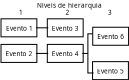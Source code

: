<?xml version="1.0" encoding="UTF-8"?>
<dia:diagram xmlns:dia="http://www.lysator.liu.se/~alla/dia/">
  <dia:layer name="Background" visible="true">
    <dia:group>
      <dia:object type="Flowchart - Box" version="0" id="O0">
        <dia:attribute name="obj_pos">
          <dia:point val="14.252,8.2"/>
        </dia:attribute>
        <dia:attribute name="obj_bb">
          <dia:rectangle val="14.252,8.199;17.654,10.001"/>
        </dia:attribute>
        <dia:attribute name="elem_corner">
          <dia:point val="14.252,8.2"/>
        </dia:attribute>
        <dia:attribute name="elem_width">
          <dia:real val="3.401"/>
        </dia:attribute>
        <dia:attribute name="elem_height">
          <dia:real val="1.801"/>
        </dia:attribute>
        <dia:attribute name="border_width">
          <dia:real val="0.001"/>
        </dia:attribute>
        <dia:attribute name="show_background">
          <dia:boolean val="true"/>
        </dia:attribute>
        <dia:attribute name="padding">
          <dia:real val="0.5"/>
        </dia:attribute>
        <dia:attribute name="text">
          <dia:composite type="text">
            <dia:attribute name="string">
              <dia:string>#Evento 1#</dia:string>
            </dia:attribute>
            <dia:attribute name="font">
              <dia:font family="sans" style="0" name="Helvetica"/>
            </dia:attribute>
            <dia:attribute name="height">
              <dia:real val="0.8"/>
            </dia:attribute>
            <dia:attribute name="pos">
              <dia:point val="15.953,9.25"/>
            </dia:attribute>
            <dia:attribute name="color">
              <dia:color val="#000000"/>
            </dia:attribute>
            <dia:attribute name="alignment">
              <dia:enum val="1"/>
            </dia:attribute>
          </dia:composite>
        </dia:attribute>
      </dia:object>
      <dia:object type="Flowchart - Box" version="0" id="O1">
        <dia:attribute name="obj_pos">
          <dia:point val="14.252,10.759"/>
        </dia:attribute>
        <dia:attribute name="obj_bb">
          <dia:rectangle val="14.252,10.759;17.654,12.561"/>
        </dia:attribute>
        <dia:attribute name="elem_corner">
          <dia:point val="14.252,10.759"/>
        </dia:attribute>
        <dia:attribute name="elem_width">
          <dia:real val="3.401"/>
        </dia:attribute>
        <dia:attribute name="elem_height">
          <dia:real val="1.801"/>
        </dia:attribute>
        <dia:attribute name="border_width">
          <dia:real val="0.001"/>
        </dia:attribute>
        <dia:attribute name="show_background">
          <dia:boolean val="true"/>
        </dia:attribute>
        <dia:attribute name="padding">
          <dia:real val="0.5"/>
        </dia:attribute>
        <dia:attribute name="text">
          <dia:composite type="text">
            <dia:attribute name="string">
              <dia:string>#Evento 2#</dia:string>
            </dia:attribute>
            <dia:attribute name="font">
              <dia:font family="sans" style="0" name="Helvetica"/>
            </dia:attribute>
            <dia:attribute name="height">
              <dia:real val="0.8"/>
            </dia:attribute>
            <dia:attribute name="pos">
              <dia:point val="15.953,11.81"/>
            </dia:attribute>
            <dia:attribute name="color">
              <dia:color val="#000000"/>
            </dia:attribute>
            <dia:attribute name="alignment">
              <dia:enum val="1"/>
            </dia:attribute>
          </dia:composite>
        </dia:attribute>
      </dia:object>
      <dia:object type="Flowchart - Box" version="0" id="O2">
        <dia:attribute name="obj_pos">
          <dia:point val="18.882,8.2"/>
        </dia:attribute>
        <dia:attribute name="obj_bb">
          <dia:rectangle val="18.881,8.199;22.284,10.001"/>
        </dia:attribute>
        <dia:attribute name="elem_corner">
          <dia:point val="18.882,8.2"/>
        </dia:attribute>
        <dia:attribute name="elem_width">
          <dia:real val="3.401"/>
        </dia:attribute>
        <dia:attribute name="elem_height">
          <dia:real val="1.801"/>
        </dia:attribute>
        <dia:attribute name="border_width">
          <dia:real val="0.001"/>
        </dia:attribute>
        <dia:attribute name="show_background">
          <dia:boolean val="true"/>
        </dia:attribute>
        <dia:attribute name="padding">
          <dia:real val="0.5"/>
        </dia:attribute>
        <dia:attribute name="text">
          <dia:composite type="text">
            <dia:attribute name="string">
              <dia:string>#Evento 3#</dia:string>
            </dia:attribute>
            <dia:attribute name="font">
              <dia:font family="sans" style="0" name="Helvetica"/>
            </dia:attribute>
            <dia:attribute name="height">
              <dia:real val="0.8"/>
            </dia:attribute>
            <dia:attribute name="pos">
              <dia:point val="20.582,9.25"/>
            </dia:attribute>
            <dia:attribute name="color">
              <dia:color val="#000000"/>
            </dia:attribute>
            <dia:attribute name="alignment">
              <dia:enum val="1"/>
            </dia:attribute>
          </dia:composite>
        </dia:attribute>
      </dia:object>
      <dia:object type="Flowchart - Box" version="0" id="O3">
        <dia:attribute name="obj_pos">
          <dia:point val="18.882,10.759"/>
        </dia:attribute>
        <dia:attribute name="obj_bb">
          <dia:rectangle val="18.881,10.759;22.284,12.561"/>
        </dia:attribute>
        <dia:attribute name="elem_corner">
          <dia:point val="18.882,10.759"/>
        </dia:attribute>
        <dia:attribute name="elem_width">
          <dia:real val="3.401"/>
        </dia:attribute>
        <dia:attribute name="elem_height">
          <dia:real val="1.801"/>
        </dia:attribute>
        <dia:attribute name="border_width">
          <dia:real val="0.001"/>
        </dia:attribute>
        <dia:attribute name="show_background">
          <dia:boolean val="true"/>
        </dia:attribute>
        <dia:attribute name="padding">
          <dia:real val="0.5"/>
        </dia:attribute>
        <dia:attribute name="text">
          <dia:composite type="text">
            <dia:attribute name="string">
              <dia:string>#Evento 4#</dia:string>
            </dia:attribute>
            <dia:attribute name="font">
              <dia:font family="sans" style="0" name="Helvetica"/>
            </dia:attribute>
            <dia:attribute name="height">
              <dia:real val="0.8"/>
            </dia:attribute>
            <dia:attribute name="pos">
              <dia:point val="20.582,11.81"/>
            </dia:attribute>
            <dia:attribute name="color">
              <dia:color val="#000000"/>
            </dia:attribute>
            <dia:attribute name="alignment">
              <dia:enum val="1"/>
            </dia:attribute>
          </dia:composite>
        </dia:attribute>
      </dia:object>
      <dia:object type="Flowchart - Box" version="0" id="O4">
        <dia:attribute name="obj_pos">
          <dia:point val="23.407,12.483"/>
        </dia:attribute>
        <dia:attribute name="obj_bb">
          <dia:rectangle val="23.407,12.482;26.808,14.284"/>
        </dia:attribute>
        <dia:attribute name="elem_corner">
          <dia:point val="23.407,12.483"/>
        </dia:attribute>
        <dia:attribute name="elem_width">
          <dia:real val="3.401"/>
        </dia:attribute>
        <dia:attribute name="elem_height">
          <dia:real val="1.801"/>
        </dia:attribute>
        <dia:attribute name="border_width">
          <dia:real val="0.001"/>
        </dia:attribute>
        <dia:attribute name="show_background">
          <dia:boolean val="true"/>
        </dia:attribute>
        <dia:attribute name="padding">
          <dia:real val="0.5"/>
        </dia:attribute>
        <dia:attribute name="text">
          <dia:composite type="text">
            <dia:attribute name="string">
              <dia:string>#Evento 5#</dia:string>
            </dia:attribute>
            <dia:attribute name="font">
              <dia:font family="sans" style="0" name="Helvetica"/>
            </dia:attribute>
            <dia:attribute name="height">
              <dia:real val="0.8"/>
            </dia:attribute>
            <dia:attribute name="pos">
              <dia:point val="25.108,13.533"/>
            </dia:attribute>
            <dia:attribute name="color">
              <dia:color val="#000000"/>
            </dia:attribute>
            <dia:attribute name="alignment">
              <dia:enum val="1"/>
            </dia:attribute>
          </dia:composite>
        </dia:attribute>
      </dia:object>
      <dia:object type="Flowchart - Box" version="0" id="O5">
        <dia:attribute name="obj_pos">
          <dia:point val="23.35,9.043"/>
        </dia:attribute>
        <dia:attribute name="obj_bb">
          <dia:rectangle val="23.349,9.043;26.9,10.845"/>
        </dia:attribute>
        <dia:attribute name="elem_corner">
          <dia:point val="23.35,9.043"/>
        </dia:attribute>
        <dia:attribute name="elem_width">
          <dia:real val="3.55"/>
        </dia:attribute>
        <dia:attribute name="elem_height">
          <dia:real val="1.801"/>
        </dia:attribute>
        <dia:attribute name="border_width">
          <dia:real val="0.001"/>
        </dia:attribute>
        <dia:attribute name="show_background">
          <dia:boolean val="true"/>
        </dia:attribute>
        <dia:attribute name="padding">
          <dia:real val="0.5"/>
        </dia:attribute>
        <dia:attribute name="text">
          <dia:composite type="text">
            <dia:attribute name="string">
              <dia:string>#Evento 6#</dia:string>
            </dia:attribute>
            <dia:attribute name="font">
              <dia:font family="sans" style="0" name="Helvetica"/>
            </dia:attribute>
            <dia:attribute name="height">
              <dia:real val="0.8"/>
            </dia:attribute>
            <dia:attribute name="pos">
              <dia:point val="25.125,10.094"/>
            </dia:attribute>
            <dia:attribute name="color">
              <dia:color val="#000000"/>
            </dia:attribute>
            <dia:attribute name="alignment">
              <dia:enum val="1"/>
            </dia:attribute>
          </dia:composite>
        </dia:attribute>
      </dia:object>
      <dia:object type="Standard - Line" version="0" id="O6">
        <dia:attribute name="obj_pos">
          <dia:point val="17.653,9.1"/>
        </dia:attribute>
        <dia:attribute name="obj_bb">
          <dia:rectangle val="17.652,9.1;18.883,9.101"/>
        </dia:attribute>
        <dia:attribute name="conn_endpoints">
          <dia:point val="17.653,9.1"/>
          <dia:point val="18.882,9.1"/>
        </dia:attribute>
        <dia:attribute name="numcp">
          <dia:int val="1"/>
        </dia:attribute>
        <dia:attribute name="line_width">
          <dia:real val="0.001"/>
        </dia:attribute>
        <dia:connections>
          <dia:connection handle="0" to="O0" connection="8"/>
          <dia:connection handle="1" to="O2" connection="7"/>
        </dia:connections>
      </dia:object>
      <dia:object type="Standard - Line" version="0" id="O7">
        <dia:attribute name="obj_pos">
          <dia:point val="17.653,11.66"/>
        </dia:attribute>
        <dia:attribute name="obj_bb">
          <dia:rectangle val="17.652,11.659;18.883,11.661"/>
        </dia:attribute>
        <dia:attribute name="conn_endpoints">
          <dia:point val="17.653,11.66"/>
          <dia:point val="18.882,11.66"/>
        </dia:attribute>
        <dia:attribute name="numcp">
          <dia:int val="1"/>
        </dia:attribute>
        <dia:attribute name="line_width">
          <dia:real val="0.001"/>
        </dia:attribute>
        <dia:connections>
          <dia:connection handle="0" to="O1" connection="8"/>
          <dia:connection handle="1" to="O3" connection="7"/>
        </dia:connections>
      </dia:object>
      <dia:object type="Standard - Line" version="0" id="O8">
        <dia:attribute name="obj_pos">
          <dia:point val="22.283,11.66"/>
        </dia:attribute>
        <dia:attribute name="obj_bb">
          <dia:rectangle val="22.282,11.659;22.848,11.664"/>
        </dia:attribute>
        <dia:attribute name="conn_endpoints">
          <dia:point val="22.283,11.66"/>
          <dia:point val="22.848,11.663"/>
        </dia:attribute>
        <dia:attribute name="numcp">
          <dia:int val="1"/>
        </dia:attribute>
        <dia:attribute name="line_width">
          <dia:real val="0.001"/>
        </dia:attribute>
        <dia:connections>
          <dia:connection handle="0" to="O3" connection="8"/>
          <dia:connection handle="1" to="O10" connection="0"/>
        </dia:connections>
      </dia:object>
      <dia:object type="Standard - Line" version="0" id="O9">
        <dia:attribute name="obj_pos">
          <dia:point val="23.323,9.701"/>
        </dia:attribute>
        <dia:attribute name="obj_bb">
          <dia:rectangle val="22.847,9.7;23.323,9.706"/>
        </dia:attribute>
        <dia:attribute name="conn_endpoints">
          <dia:point val="23.323,9.701"/>
          <dia:point val="22.848,9.706"/>
        </dia:attribute>
        <dia:attribute name="numcp">
          <dia:int val="1"/>
        </dia:attribute>
        <dia:attribute name="line_width">
          <dia:real val="0.001"/>
        </dia:attribute>
      </dia:object>
      <dia:object type="Standard - Line" version="0" id="O10">
        <dia:attribute name="obj_pos">
          <dia:point val="22.848,9.663"/>
        </dia:attribute>
        <dia:attribute name="obj_bb">
          <dia:rectangle val="22.847,9.663;22.848,13.664"/>
        </dia:attribute>
        <dia:attribute name="conn_endpoints">
          <dia:point val="22.848,9.663"/>
          <dia:point val="22.848,13.663"/>
        </dia:attribute>
        <dia:attribute name="numcp">
          <dia:int val="1"/>
        </dia:attribute>
        <dia:attribute name="line_width">
          <dia:real val="0.001"/>
        </dia:attribute>
      </dia:object>
      <dia:object type="Standard - Line" version="0" id="O11">
        <dia:attribute name="obj_pos">
          <dia:point val="23.422,13.613"/>
        </dia:attribute>
        <dia:attribute name="obj_bb">
          <dia:rectangle val="22.853,13.613;23.423,13.617"/>
        </dia:attribute>
        <dia:attribute name="conn_endpoints">
          <dia:point val="23.422,13.613"/>
          <dia:point val="22.853,13.616"/>
        </dia:attribute>
        <dia:attribute name="numcp">
          <dia:int val="1"/>
        </dia:attribute>
        <dia:attribute name="line_width">
          <dia:real val="0.001"/>
        </dia:attribute>
      </dia:object>
      <dia:object type="Standard - Text" version="0" id="O12">
        <dia:attribute name="obj_pos">
          <dia:point val="17.767,7.103"/>
        </dia:attribute>
        <dia:attribute name="obj_bb">
          <dia:rectangle val="17.767,6.553;23.367,7.503"/>
        </dia:attribute>
        <dia:attribute name="text">
          <dia:composite type="text">
            <dia:attribute name="string">
              <dia:string>#Niveis de hierarquia#</dia:string>
            </dia:attribute>
            <dia:attribute name="font">
              <dia:font family="sans" style="0" name="Helvetica"/>
            </dia:attribute>
            <dia:attribute name="height">
              <dia:real val="0.8"/>
            </dia:attribute>
            <dia:attribute name="pos">
              <dia:point val="17.767,7.103"/>
            </dia:attribute>
            <dia:attribute name="color">
              <dia:color val="#000000"/>
            </dia:attribute>
            <dia:attribute name="alignment">
              <dia:enum val="0"/>
            </dia:attribute>
          </dia:composite>
        </dia:attribute>
      </dia:object>
      <dia:group>
        <dia:object type="Standard - Text" version="0" id="O13">
          <dia:attribute name="obj_pos">
            <dia:point val="15.95,7.803"/>
          </dia:attribute>
          <dia:attribute name="obj_bb">
            <dia:rectangle val="15.95,7.253;16.3,8.203"/>
          </dia:attribute>
          <dia:attribute name="text">
            <dia:composite type="text">
              <dia:attribute name="string">
                <dia:string>#1#</dia:string>
              </dia:attribute>
              <dia:attribute name="font">
                <dia:font family="sans" style="0" name="Helvetica"/>
              </dia:attribute>
              <dia:attribute name="height">
                <dia:real val="0.8"/>
              </dia:attribute>
              <dia:attribute name="pos">
                <dia:point val="15.95,7.803"/>
              </dia:attribute>
              <dia:attribute name="color">
                <dia:color val="#000000"/>
              </dia:attribute>
              <dia:attribute name="alignment">
                <dia:enum val="0"/>
              </dia:attribute>
            </dia:composite>
          </dia:attribute>
        </dia:object>
        <dia:object type="Standard - Text" version="0" id="O14">
          <dia:attribute name="obj_pos">
            <dia:point val="20.6,7.803"/>
          </dia:attribute>
          <dia:attribute name="obj_bb">
            <dia:rectangle val="20.6,7.253;20.95,8.203"/>
          </dia:attribute>
          <dia:attribute name="text">
            <dia:composite type="text">
              <dia:attribute name="string">
                <dia:string>#2#</dia:string>
              </dia:attribute>
              <dia:attribute name="font">
                <dia:font family="sans" style="0" name="Helvetica"/>
              </dia:attribute>
              <dia:attribute name="height">
                <dia:real val="0.8"/>
              </dia:attribute>
              <dia:attribute name="pos">
                <dia:point val="20.6,7.803"/>
              </dia:attribute>
              <dia:attribute name="color">
                <dia:color val="#000000"/>
              </dia:attribute>
              <dia:attribute name="alignment">
                <dia:enum val="0"/>
              </dia:attribute>
            </dia:composite>
          </dia:attribute>
        </dia:object>
        <dia:object type="Standard - Text" version="0" id="O15">
          <dia:attribute name="obj_pos">
            <dia:point val="24.85,7.803"/>
          </dia:attribute>
          <dia:attribute name="obj_bb">
            <dia:rectangle val="24.85,7.253;25.2,8.203"/>
          </dia:attribute>
          <dia:attribute name="text">
            <dia:composite type="text">
              <dia:attribute name="string">
                <dia:string>#3#</dia:string>
              </dia:attribute>
              <dia:attribute name="font">
                <dia:font family="sans" style="0" name="Helvetica"/>
              </dia:attribute>
              <dia:attribute name="height">
                <dia:real val="0.8"/>
              </dia:attribute>
              <dia:attribute name="pos">
                <dia:point val="24.85,7.803"/>
              </dia:attribute>
              <dia:attribute name="color">
                <dia:color val="#000000"/>
              </dia:attribute>
              <dia:attribute name="alignment">
                <dia:enum val="0"/>
              </dia:attribute>
            </dia:composite>
          </dia:attribute>
        </dia:object>
      </dia:group>
    </dia:group>
  </dia:layer>
</dia:diagram>
